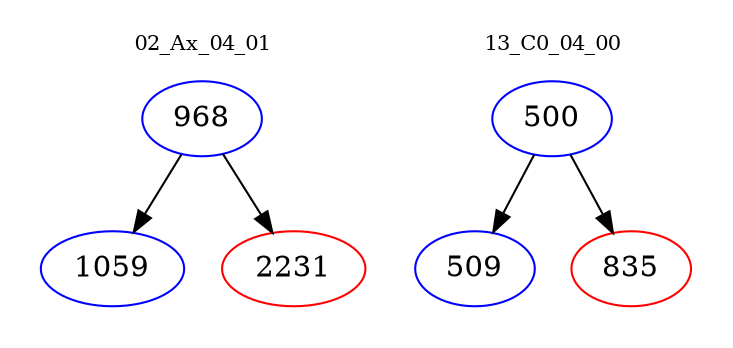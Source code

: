 digraph{
subgraph cluster_0 {
color = white
label = "02_Ax_04_01";
fontsize=10;
T0_968 [label="968", color="blue"]
T0_968 -> T0_1059 [color="black"]
T0_1059 [label="1059", color="blue"]
T0_968 -> T0_2231 [color="black"]
T0_2231 [label="2231", color="red"]
}
subgraph cluster_1 {
color = white
label = "13_C0_04_00";
fontsize=10;
T1_500 [label="500", color="blue"]
T1_500 -> T1_509 [color="black"]
T1_509 [label="509", color="blue"]
T1_500 -> T1_835 [color="black"]
T1_835 [label="835", color="red"]
}
}
